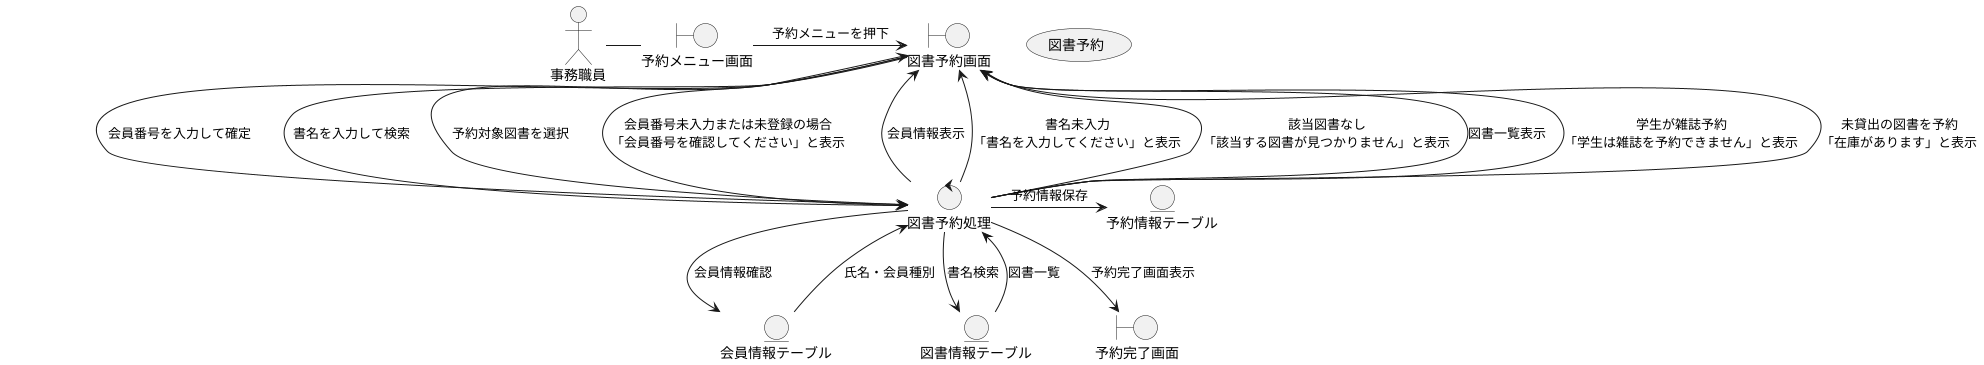 @startuml

usecase 図書予約

actor 事務職員
boundary 予約メニュー画面
boundary 図書予約画面
boundary 予約完了画面
control 図書予約処理
entity 会員情報テーブル
entity 図書情報テーブル
entity 予約情報テーブル

事務職員 - 予約メニュー画面
予約メニュー画面 -> 図書予約画面 : 予約メニューを押下
図書予約画面 -> 図書予約処理 : 会員番号を入力して確定
図書予約処理 -> 会員情報テーブル : 会員情報確認
会員情報テーブル --> 図書予約処理 : 氏名・会員種別

図書予約処理 --> 図書予約画面 : 会員番号未入力または未登録の場合\n「会員番号を確認してください」と表示
図書予約処理 --> 図書予約画面 : 会員情報表示

図書予約画面 -> 図書予約処理 : 書名を入力して検索
図書予約処理 -> 図書情報テーブル : 書名検索
図書情報テーブル --> 図書予約処理 : 図書一覧
図書予約処理 --> 図書予約画面 : 書名未入力\n「書名を入力してください」と表示
図書予約処理 --> 図書予約画面 : 該当図書なし\n「該当する図書が見つかりません」と表示
図書予約処理 --> 図書予約画面 : 図書一覧表示

図書予約画面 -> 図書予約処理 : 予約対象図書を選択
図書予約処理 -> 予約情報テーブル : 予約情報保存
図書予約処理 --> 図書予約画面 : 学生が雑誌予約\n「学生は雑誌を予約できません」と表示
図書予約処理 --> 図書予約画面 : 未貸出の図書を予約\n「在庫があります」と表示
図書予約処理 --> 予約完了画面 : 予約完了画面表示

@enduml

